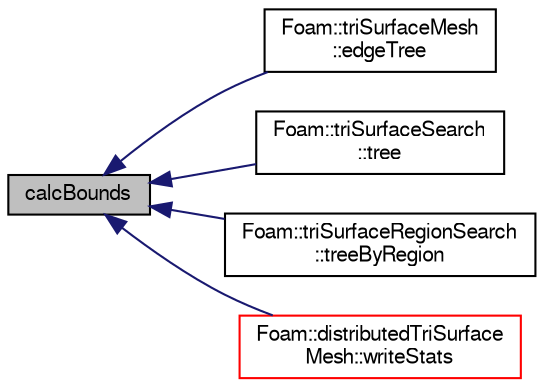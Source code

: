 digraph "calcBounds"
{
  bgcolor="transparent";
  edge [fontname="FreeSans",fontsize="10",labelfontname="FreeSans",labelfontsize="10"];
  node [fontname="FreeSans",fontsize="10",shape=record];
  rankdir="LR";
  Node1 [label="calcBounds",height=0.2,width=0.4,color="black", fillcolor="grey75", style="filled" fontcolor="black"];
  Node1 -> Node2 [dir="back",color="midnightblue",fontsize="10",style="solid",fontname="FreeSans"];
  Node2 [label="Foam::triSurfaceMesh\l::edgeTree",height=0.2,width=0.4,color="black",URL="$a02611.html#aa2b0d45cdd2fbb256015a30db986413b",tooltip="Demand driven construction of octree for boundary edges. "];
  Node1 -> Node3 [dir="back",color="midnightblue",fontsize="10",style="solid",fontname="FreeSans"];
  Node3 [label="Foam::triSurfaceSearch\l::tree",height=0.2,width=0.4,color="black",URL="$a02616.html#aae4907f8216f4c6460830b79104a919c",tooltip="Demand driven construction of the octree. "];
  Node1 -> Node4 [dir="back",color="midnightblue",fontsize="10",style="solid",fontname="FreeSans"];
  Node4 [label="Foam::triSurfaceRegionSearch\l::treeByRegion",height=0.2,width=0.4,color="black",URL="$a02615.html#ac02de27ce5f8e8275ab114f72875c760",tooltip="Demand driven construction of octree for each region. "];
  Node1 -> Node5 [dir="back",color="midnightblue",fontsize="10",style="solid",fontname="FreeSans"];
  Node5 [label="Foam::distributedTriSurface\lMesh::writeStats",height=0.2,width=0.4,color="red",URL="$a00537.html#a3852b36537f6220c4fc7f55769fc0f13",tooltip="Print some stats. Parallel aware version of. "];
}
